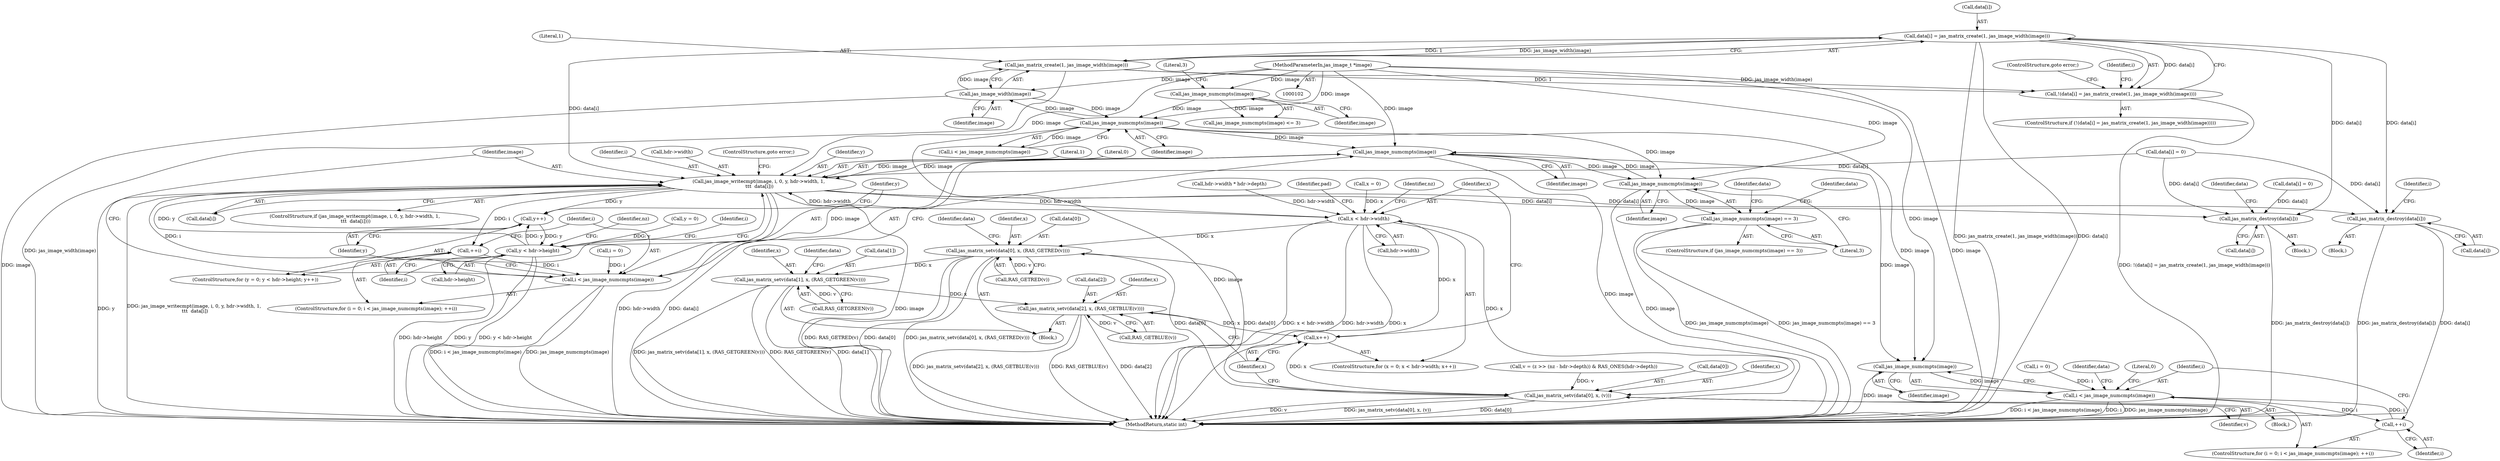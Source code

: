 digraph "0_jasper_411a4068f8c464e883358bf403a3e25158863823_0@API" {
"1000153" [label="(Call,data[i] = jas_matrix_create(1, jas_image_width(image)))"];
"1000157" [label="(Call,jas_matrix_create(1, jas_image_width(image)))"];
"1000159" [label="(Call,jas_image_width(image))"];
"1000146" [label="(Call,jas_image_numcmpts(image))"];
"1000122" [label="(Call,jas_image_numcmpts(image))"];
"1000106" [label="(MethodParameterIn,jas_image_t *image)"];
"1000152" [label="(Call,!(data[i] = jas_matrix_create(1, jas_image_width(image))))"];
"1000321" [label="(Call,jas_image_writecmpt(image, i, 0, y, hdr->width, 1,\n \t\t\t  data[i]))"];
"1000188" [label="(Call,y++)"];
"1000183" [label="(Call,y < hdr->height)"];
"1000201" [label="(Call,x < hdr->width)"];
"1000268" [label="(Call,jas_matrix_setv(data[0], x, (RAS_GETRED(v))))"];
"1000275" [label="(Call,jas_matrix_setv(data[1], x, (RAS_GETGREEN(v))))"];
"1000282" [label="(Call,jas_matrix_setv(data[2], x, (RAS_GETBLUE(v))))"];
"1000206" [label="(Call,x++)"];
"1000291" [label="(Call,jas_matrix_setv(data[0], x, (v)))"];
"1000315" [label="(Call,jas_image_numcmpts(image))"];
"1000264" [label="(Call,jas_image_numcmpts(image))"];
"1000263" [label="(Call,jas_image_numcmpts(image) == 3)"];
"1000313" [label="(Call,i < jas_image_numcmpts(image))"];
"1000341" [label="(Call,jas_image_numcmpts(image))"];
"1000339" [label="(Call,i < jas_image_numcmpts(image))"];
"1000343" [label="(Call,++i)"];
"1000317" [label="(Call,++i)"];
"1000346" [label="(Call,jas_matrix_destroy(data[i]))"];
"1000373" [label="(Call,jas_matrix_destroy(data[i]))"];
"1000283" [label="(Call,data[2])"];
"1000124" [label="(Literal,3)"];
"1000275" [label="(Call,jas_matrix_setv(data[1], x, (RAS_GETGREEN(v))))"];
"1000279" [label="(Identifier,x)"];
"1000277" [label="(Identifier,data)"];
"1000203" [label="(Call,hdr->width)"];
"1000264" [label="(Call,jas_image_numcmpts(image))"];
"1000335" [label="(ControlStructure,for (i = 0; i < jas_image_numcmpts(image); ++i))"];
"1000272" [label="(Identifier,x)"];
"1000183" [label="(Call,y < hdr->height)"];
"1000201" [label="(Call,x < hdr->width)"];
"1000135" [label="(Call,data[i] = 0)"];
"1000298" [label="(Identifier,pad)"];
"1000180" [label="(Call,y = 0)"];
"1000268" [label="(Call,jas_matrix_setv(data[0], x, (RAS_GETRED(v))))"];
"1000325" [label="(Identifier,y)"];
"1000188" [label="(Call,y++)"];
"1000179" [label="(ControlStructure,for (y = 0; y < hdr->height; y++))"];
"1000322" [label="(Identifier,image)"];
"1000316" [label="(Identifier,image)"];
"1000270" [label="(Identifier,data)"];
"1000339" [label="(Call,i < jas_image_numcmpts(image))"];
"1000185" [label="(Call,hdr->height)"];
"1000330" [label="(Call,data[i])"];
"1000336" [label="(Call,i = 0)"];
"1000265" [label="(Identifier,image)"];
"1000366" [label="(Identifier,i)"];
"1000329" [label="(Literal,1)"];
"1000324" [label="(Literal,0)"];
"1000123" [label="(Identifier,image)"];
"1000286" [label="(Identifier,x)"];
"1000152" [label="(Call,!(data[i] = jas_matrix_create(1, jas_image_width(image))))"];
"1000159" [label="(Call,jas_image_width(image))"];
"1000198" [label="(Call,x = 0)"];
"1000162" [label="(ControlStructure,goto error;)"];
"1000157" [label="(Call,jas_matrix_create(1, jas_image_width(image)))"];
"1000341" [label="(Call,jas_image_numcmpts(image))"];
"1000144" [label="(Call,i < jas_image_numcmpts(image))"];
"1000345" [label="(Block,)"];
"1000189" [label="(Identifier,y)"];
"1000235" [label="(Call,v = (z >> (nz - hdr->depth)) & RAS_ONES(hdr->depth))"];
"1000323" [label="(Identifier,i)"];
"1000326" [label="(Call,hdr->width)"];
"1000284" [label="(Identifier,data)"];
"1000352" [label="(Identifier,data)"];
"1000282" [label="(Call,jas_matrix_setv(data[2], x, (RAS_GETBLUE(v))))"];
"1000153" [label="(Call,data[i] = jas_matrix_create(1, jas_image_width(image)))"];
"1000350" [label="(Call,data[i] = 0)"];
"1000287" [label="(Call,RAS_GETBLUE(v))"];
"1000154" [label="(Call,data[i])"];
"1000334" [label="(ControlStructure,goto error;)"];
"1000151" [label="(ControlStructure,if (!(data[i] = jas_matrix_create(1, jas_image_width(image)))))"];
"1000263" [label="(Call,jas_image_numcmpts(image) == 3)"];
"1000267" [label="(Block,)"];
"1000291" [label="(Call,jas_matrix_setv(data[0], x, (v)))"];
"1000184" [label="(Identifier,y)"];
"1000309" [label="(ControlStructure,for (i = 0; i < jas_image_numcmpts(image); ++i))"];
"1000343" [label="(Call,++i)"];
"1000342" [label="(Identifier,image)"];
"1000314" [label="(Identifier,i)"];
"1000380" [label="(MethodReturn,static int)"];
"1000337" [label="(Identifier,i)"];
"1000292" [label="(Call,data[0])"];
"1000269" [label="(Call,data[0])"];
"1000315" [label="(Call,jas_image_numcmpts(image))"];
"1000211" [label="(Identifier,nz)"];
"1000266" [label="(Literal,3)"];
"1000344" [label="(Identifier,i)"];
"1000197" [label="(ControlStructure,for (x = 0; x < hdr->width; x++))"];
"1000374" [label="(Call,data[i])"];
"1000318" [label="(Identifier,i)"];
"1000170" [label="(Call,hdr->width * hdr->depth)"];
"1000146" [label="(Call,jas_image_numcmpts(image))"];
"1000121" [label="(Call,jas_image_numcmpts(image) <= 3)"];
"1000290" [label="(Block,)"];
"1000158" [label="(Literal,1)"];
"1000346" [label="(Call,jas_matrix_destroy(data[i]))"];
"1000149" [label="(Identifier,i)"];
"1000293" [label="(Identifier,data)"];
"1000122" [label="(Call,jas_image_numcmpts(image))"];
"1000147" [label="(Identifier,image)"];
"1000207" [label="(Identifier,x)"];
"1000276" [label="(Call,data[1])"];
"1000262" [label="(ControlStructure,if (jas_image_numcmpts(image) == 3))"];
"1000320" [label="(ControlStructure,if (jas_image_writecmpt(image, i, 0, y, hdr->width, 1,\n \t\t\t  data[i])))"];
"1000347" [label="(Call,data[i])"];
"1000192" [label="(Identifier,nz)"];
"1000280" [label="(Call,RAS_GETGREEN(v))"];
"1000348" [label="(Identifier,data)"];
"1000321" [label="(Call,jas_image_writecmpt(image, i, 0, y, hdr->width, 1,\n \t\t\t  data[i]))"];
"1000372" [label="(Block,)"];
"1000313" [label="(Call,i < jas_image_numcmpts(image))"];
"1000295" [label="(Identifier,x)"];
"1000296" [label="(Identifier,v)"];
"1000106" [label="(MethodParameterIn,jas_image_t *image)"];
"1000273" [label="(Call,RAS_GETRED(v))"];
"1000356" [label="(Literal,0)"];
"1000373" [label="(Call,jas_matrix_destroy(data[i]))"];
"1000206" [label="(Call,x++)"];
"1000340" [label="(Identifier,i)"];
"1000317" [label="(Call,++i)"];
"1000160" [label="(Identifier,image)"];
"1000202" [label="(Identifier,x)"];
"1000310" [label="(Call,i = 0)"];
"1000153" -> "1000152"  [label="AST: "];
"1000153" -> "1000157"  [label="CFG: "];
"1000154" -> "1000153"  [label="AST: "];
"1000157" -> "1000153"  [label="AST: "];
"1000152" -> "1000153"  [label="CFG: "];
"1000153" -> "1000380"  [label="DDG: jas_matrix_create(1, jas_image_width(image))"];
"1000153" -> "1000380"  [label="DDG: data[i]"];
"1000153" -> "1000152"  [label="DDG: data[i]"];
"1000157" -> "1000153"  [label="DDG: 1"];
"1000157" -> "1000153"  [label="DDG: jas_image_width(image)"];
"1000153" -> "1000321"  [label="DDG: data[i]"];
"1000153" -> "1000346"  [label="DDG: data[i]"];
"1000153" -> "1000373"  [label="DDG: data[i]"];
"1000157" -> "1000159"  [label="CFG: "];
"1000158" -> "1000157"  [label="AST: "];
"1000159" -> "1000157"  [label="AST: "];
"1000157" -> "1000380"  [label="DDG: jas_image_width(image)"];
"1000157" -> "1000152"  [label="DDG: 1"];
"1000157" -> "1000152"  [label="DDG: jas_image_width(image)"];
"1000159" -> "1000157"  [label="DDG: image"];
"1000159" -> "1000160"  [label="CFG: "];
"1000160" -> "1000159"  [label="AST: "];
"1000159" -> "1000380"  [label="DDG: image"];
"1000159" -> "1000146"  [label="DDG: image"];
"1000146" -> "1000159"  [label="DDG: image"];
"1000106" -> "1000159"  [label="DDG: image"];
"1000146" -> "1000144"  [label="AST: "];
"1000146" -> "1000147"  [label="CFG: "];
"1000147" -> "1000146"  [label="AST: "];
"1000144" -> "1000146"  [label="CFG: "];
"1000146" -> "1000380"  [label="DDG: image"];
"1000146" -> "1000144"  [label="DDG: image"];
"1000122" -> "1000146"  [label="DDG: image"];
"1000106" -> "1000146"  [label="DDG: image"];
"1000146" -> "1000264"  [label="DDG: image"];
"1000146" -> "1000315"  [label="DDG: image"];
"1000146" -> "1000341"  [label="DDG: image"];
"1000122" -> "1000121"  [label="AST: "];
"1000122" -> "1000123"  [label="CFG: "];
"1000123" -> "1000122"  [label="AST: "];
"1000124" -> "1000122"  [label="CFG: "];
"1000122" -> "1000121"  [label="DDG: image"];
"1000106" -> "1000122"  [label="DDG: image"];
"1000106" -> "1000102"  [label="AST: "];
"1000106" -> "1000380"  [label="DDG: image"];
"1000106" -> "1000264"  [label="DDG: image"];
"1000106" -> "1000315"  [label="DDG: image"];
"1000106" -> "1000321"  [label="DDG: image"];
"1000106" -> "1000341"  [label="DDG: image"];
"1000152" -> "1000151"  [label="AST: "];
"1000162" -> "1000152"  [label="CFG: "];
"1000149" -> "1000152"  [label="CFG: "];
"1000152" -> "1000380"  [label="DDG: !(data[i] = jas_matrix_create(1, jas_image_width(image)))"];
"1000321" -> "1000320"  [label="AST: "];
"1000321" -> "1000330"  [label="CFG: "];
"1000322" -> "1000321"  [label="AST: "];
"1000323" -> "1000321"  [label="AST: "];
"1000324" -> "1000321"  [label="AST: "];
"1000325" -> "1000321"  [label="AST: "];
"1000326" -> "1000321"  [label="AST: "];
"1000329" -> "1000321"  [label="AST: "];
"1000330" -> "1000321"  [label="AST: "];
"1000334" -> "1000321"  [label="CFG: "];
"1000318" -> "1000321"  [label="CFG: "];
"1000321" -> "1000380"  [label="DDG: hdr->width"];
"1000321" -> "1000380"  [label="DDG: data[i]"];
"1000321" -> "1000380"  [label="DDG: image"];
"1000321" -> "1000380"  [label="DDG: y"];
"1000321" -> "1000380"  [label="DDG: jas_image_writecmpt(image, i, 0, y, hdr->width, 1,\n \t\t\t  data[i])"];
"1000321" -> "1000188"  [label="DDG: y"];
"1000321" -> "1000201"  [label="DDG: hdr->width"];
"1000321" -> "1000315"  [label="DDG: image"];
"1000321" -> "1000317"  [label="DDG: i"];
"1000315" -> "1000321"  [label="DDG: image"];
"1000313" -> "1000321"  [label="DDG: i"];
"1000183" -> "1000321"  [label="DDG: y"];
"1000201" -> "1000321"  [label="DDG: hdr->width"];
"1000135" -> "1000321"  [label="DDG: data[i]"];
"1000321" -> "1000346"  [label="DDG: data[i]"];
"1000321" -> "1000373"  [label="DDG: data[i]"];
"1000188" -> "1000179"  [label="AST: "];
"1000188" -> "1000189"  [label="CFG: "];
"1000189" -> "1000188"  [label="AST: "];
"1000184" -> "1000188"  [label="CFG: "];
"1000188" -> "1000183"  [label="DDG: y"];
"1000183" -> "1000188"  [label="DDG: y"];
"1000183" -> "1000179"  [label="AST: "];
"1000183" -> "1000185"  [label="CFG: "];
"1000184" -> "1000183"  [label="AST: "];
"1000185" -> "1000183"  [label="AST: "];
"1000192" -> "1000183"  [label="CFG: "];
"1000337" -> "1000183"  [label="CFG: "];
"1000183" -> "1000380"  [label="DDG: hdr->height"];
"1000183" -> "1000380"  [label="DDG: y"];
"1000183" -> "1000380"  [label="DDG: y < hdr->height"];
"1000180" -> "1000183"  [label="DDG: y"];
"1000201" -> "1000197"  [label="AST: "];
"1000201" -> "1000203"  [label="CFG: "];
"1000202" -> "1000201"  [label="AST: "];
"1000203" -> "1000201"  [label="AST: "];
"1000211" -> "1000201"  [label="CFG: "];
"1000298" -> "1000201"  [label="CFG: "];
"1000201" -> "1000380"  [label="DDG: x < hdr->width"];
"1000201" -> "1000380"  [label="DDG: hdr->width"];
"1000201" -> "1000380"  [label="DDG: x"];
"1000206" -> "1000201"  [label="DDG: x"];
"1000198" -> "1000201"  [label="DDG: x"];
"1000170" -> "1000201"  [label="DDG: hdr->width"];
"1000201" -> "1000268"  [label="DDG: x"];
"1000201" -> "1000291"  [label="DDG: x"];
"1000268" -> "1000267"  [label="AST: "];
"1000268" -> "1000273"  [label="CFG: "];
"1000269" -> "1000268"  [label="AST: "];
"1000272" -> "1000268"  [label="AST: "];
"1000273" -> "1000268"  [label="AST: "];
"1000277" -> "1000268"  [label="CFG: "];
"1000268" -> "1000380"  [label="DDG: data[0]"];
"1000268" -> "1000380"  [label="DDG: jas_matrix_setv(data[0], x, (RAS_GETRED(v)))"];
"1000268" -> "1000380"  [label="DDG: RAS_GETRED(v)"];
"1000291" -> "1000268"  [label="DDG: data[0]"];
"1000273" -> "1000268"  [label="DDG: v"];
"1000268" -> "1000275"  [label="DDG: x"];
"1000268" -> "1000291"  [label="DDG: data[0]"];
"1000275" -> "1000267"  [label="AST: "];
"1000275" -> "1000280"  [label="CFG: "];
"1000276" -> "1000275"  [label="AST: "];
"1000279" -> "1000275"  [label="AST: "];
"1000280" -> "1000275"  [label="AST: "];
"1000284" -> "1000275"  [label="CFG: "];
"1000275" -> "1000380"  [label="DDG: jas_matrix_setv(data[1], x, (RAS_GETGREEN(v)))"];
"1000275" -> "1000380"  [label="DDG: RAS_GETGREEN(v)"];
"1000275" -> "1000380"  [label="DDG: data[1]"];
"1000280" -> "1000275"  [label="DDG: v"];
"1000275" -> "1000282"  [label="DDG: x"];
"1000282" -> "1000267"  [label="AST: "];
"1000282" -> "1000287"  [label="CFG: "];
"1000283" -> "1000282"  [label="AST: "];
"1000286" -> "1000282"  [label="AST: "];
"1000287" -> "1000282"  [label="AST: "];
"1000207" -> "1000282"  [label="CFG: "];
"1000282" -> "1000380"  [label="DDG: jas_matrix_setv(data[2], x, (RAS_GETBLUE(v)))"];
"1000282" -> "1000380"  [label="DDG: RAS_GETBLUE(v)"];
"1000282" -> "1000380"  [label="DDG: data[2]"];
"1000282" -> "1000206"  [label="DDG: x"];
"1000287" -> "1000282"  [label="DDG: v"];
"1000206" -> "1000197"  [label="AST: "];
"1000206" -> "1000207"  [label="CFG: "];
"1000207" -> "1000206"  [label="AST: "];
"1000202" -> "1000206"  [label="CFG: "];
"1000291" -> "1000206"  [label="DDG: x"];
"1000291" -> "1000290"  [label="AST: "];
"1000291" -> "1000296"  [label="CFG: "];
"1000292" -> "1000291"  [label="AST: "];
"1000295" -> "1000291"  [label="AST: "];
"1000296" -> "1000291"  [label="AST: "];
"1000207" -> "1000291"  [label="CFG: "];
"1000291" -> "1000380"  [label="DDG: jas_matrix_setv(data[0], x, (v))"];
"1000291" -> "1000380"  [label="DDG: data[0]"];
"1000291" -> "1000380"  [label="DDG: v"];
"1000235" -> "1000291"  [label="DDG: v"];
"1000315" -> "1000313"  [label="AST: "];
"1000315" -> "1000316"  [label="CFG: "];
"1000316" -> "1000315"  [label="AST: "];
"1000313" -> "1000315"  [label="CFG: "];
"1000315" -> "1000380"  [label="DDG: image"];
"1000315" -> "1000264"  [label="DDG: image"];
"1000315" -> "1000313"  [label="DDG: image"];
"1000264" -> "1000315"  [label="DDG: image"];
"1000315" -> "1000341"  [label="DDG: image"];
"1000264" -> "1000263"  [label="AST: "];
"1000264" -> "1000265"  [label="CFG: "];
"1000265" -> "1000264"  [label="AST: "];
"1000266" -> "1000264"  [label="CFG: "];
"1000264" -> "1000380"  [label="DDG: image"];
"1000264" -> "1000263"  [label="DDG: image"];
"1000263" -> "1000262"  [label="AST: "];
"1000263" -> "1000266"  [label="CFG: "];
"1000266" -> "1000263"  [label="AST: "];
"1000270" -> "1000263"  [label="CFG: "];
"1000293" -> "1000263"  [label="CFG: "];
"1000263" -> "1000380"  [label="DDG: jas_image_numcmpts(image) == 3"];
"1000263" -> "1000380"  [label="DDG: jas_image_numcmpts(image)"];
"1000313" -> "1000309"  [label="AST: "];
"1000314" -> "1000313"  [label="AST: "];
"1000322" -> "1000313"  [label="CFG: "];
"1000189" -> "1000313"  [label="CFG: "];
"1000313" -> "1000380"  [label="DDG: jas_image_numcmpts(image)"];
"1000313" -> "1000380"  [label="DDG: i < jas_image_numcmpts(image)"];
"1000317" -> "1000313"  [label="DDG: i"];
"1000310" -> "1000313"  [label="DDG: i"];
"1000341" -> "1000339"  [label="AST: "];
"1000341" -> "1000342"  [label="CFG: "];
"1000342" -> "1000341"  [label="AST: "];
"1000339" -> "1000341"  [label="CFG: "];
"1000341" -> "1000380"  [label="DDG: image"];
"1000341" -> "1000339"  [label="DDG: image"];
"1000339" -> "1000335"  [label="AST: "];
"1000340" -> "1000339"  [label="AST: "];
"1000348" -> "1000339"  [label="CFG: "];
"1000356" -> "1000339"  [label="CFG: "];
"1000339" -> "1000380"  [label="DDG: i < jas_image_numcmpts(image)"];
"1000339" -> "1000380"  [label="DDG: i"];
"1000339" -> "1000380"  [label="DDG: jas_image_numcmpts(image)"];
"1000343" -> "1000339"  [label="DDG: i"];
"1000336" -> "1000339"  [label="DDG: i"];
"1000339" -> "1000343"  [label="DDG: i"];
"1000343" -> "1000335"  [label="AST: "];
"1000343" -> "1000344"  [label="CFG: "];
"1000344" -> "1000343"  [label="AST: "];
"1000340" -> "1000343"  [label="CFG: "];
"1000317" -> "1000309"  [label="AST: "];
"1000317" -> "1000318"  [label="CFG: "];
"1000318" -> "1000317"  [label="AST: "];
"1000314" -> "1000317"  [label="CFG: "];
"1000346" -> "1000345"  [label="AST: "];
"1000346" -> "1000347"  [label="CFG: "];
"1000347" -> "1000346"  [label="AST: "];
"1000352" -> "1000346"  [label="CFG: "];
"1000346" -> "1000380"  [label="DDG: jas_matrix_destroy(data[i])"];
"1000350" -> "1000346"  [label="DDG: data[i]"];
"1000135" -> "1000346"  [label="DDG: data[i]"];
"1000373" -> "1000372"  [label="AST: "];
"1000373" -> "1000374"  [label="CFG: "];
"1000374" -> "1000373"  [label="AST: "];
"1000366" -> "1000373"  [label="CFG: "];
"1000373" -> "1000380"  [label="DDG: jas_matrix_destroy(data[i])"];
"1000373" -> "1000380"  [label="DDG: data[i]"];
"1000135" -> "1000373"  [label="DDG: data[i]"];
}
